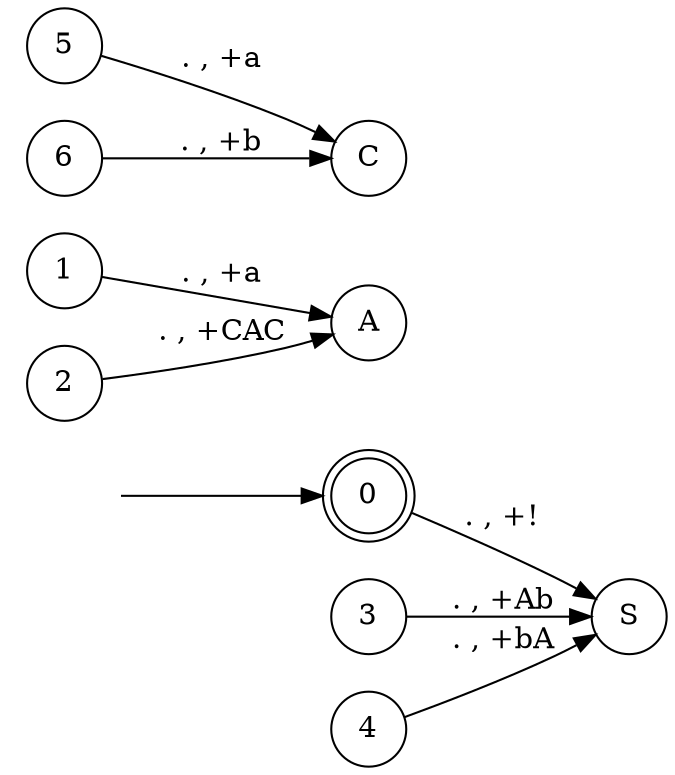 digraph pda {
rankdir = LR;
hidden [shape = plaintext, label = ""];
node [shape = doublecircle];
0;
node [shape = circle];
hidden -> 0;
0 -> S [label = ". , +!"];
1 -> A [label = ". , +a"];
2 -> A [label = ". , +CAC"];
3 -> S [label = ". , +Ab"];
4 -> S [label = ". , +bA"];
5 -> C [label = ". , +a"];
6 -> C [label = ". , +b"];
}
